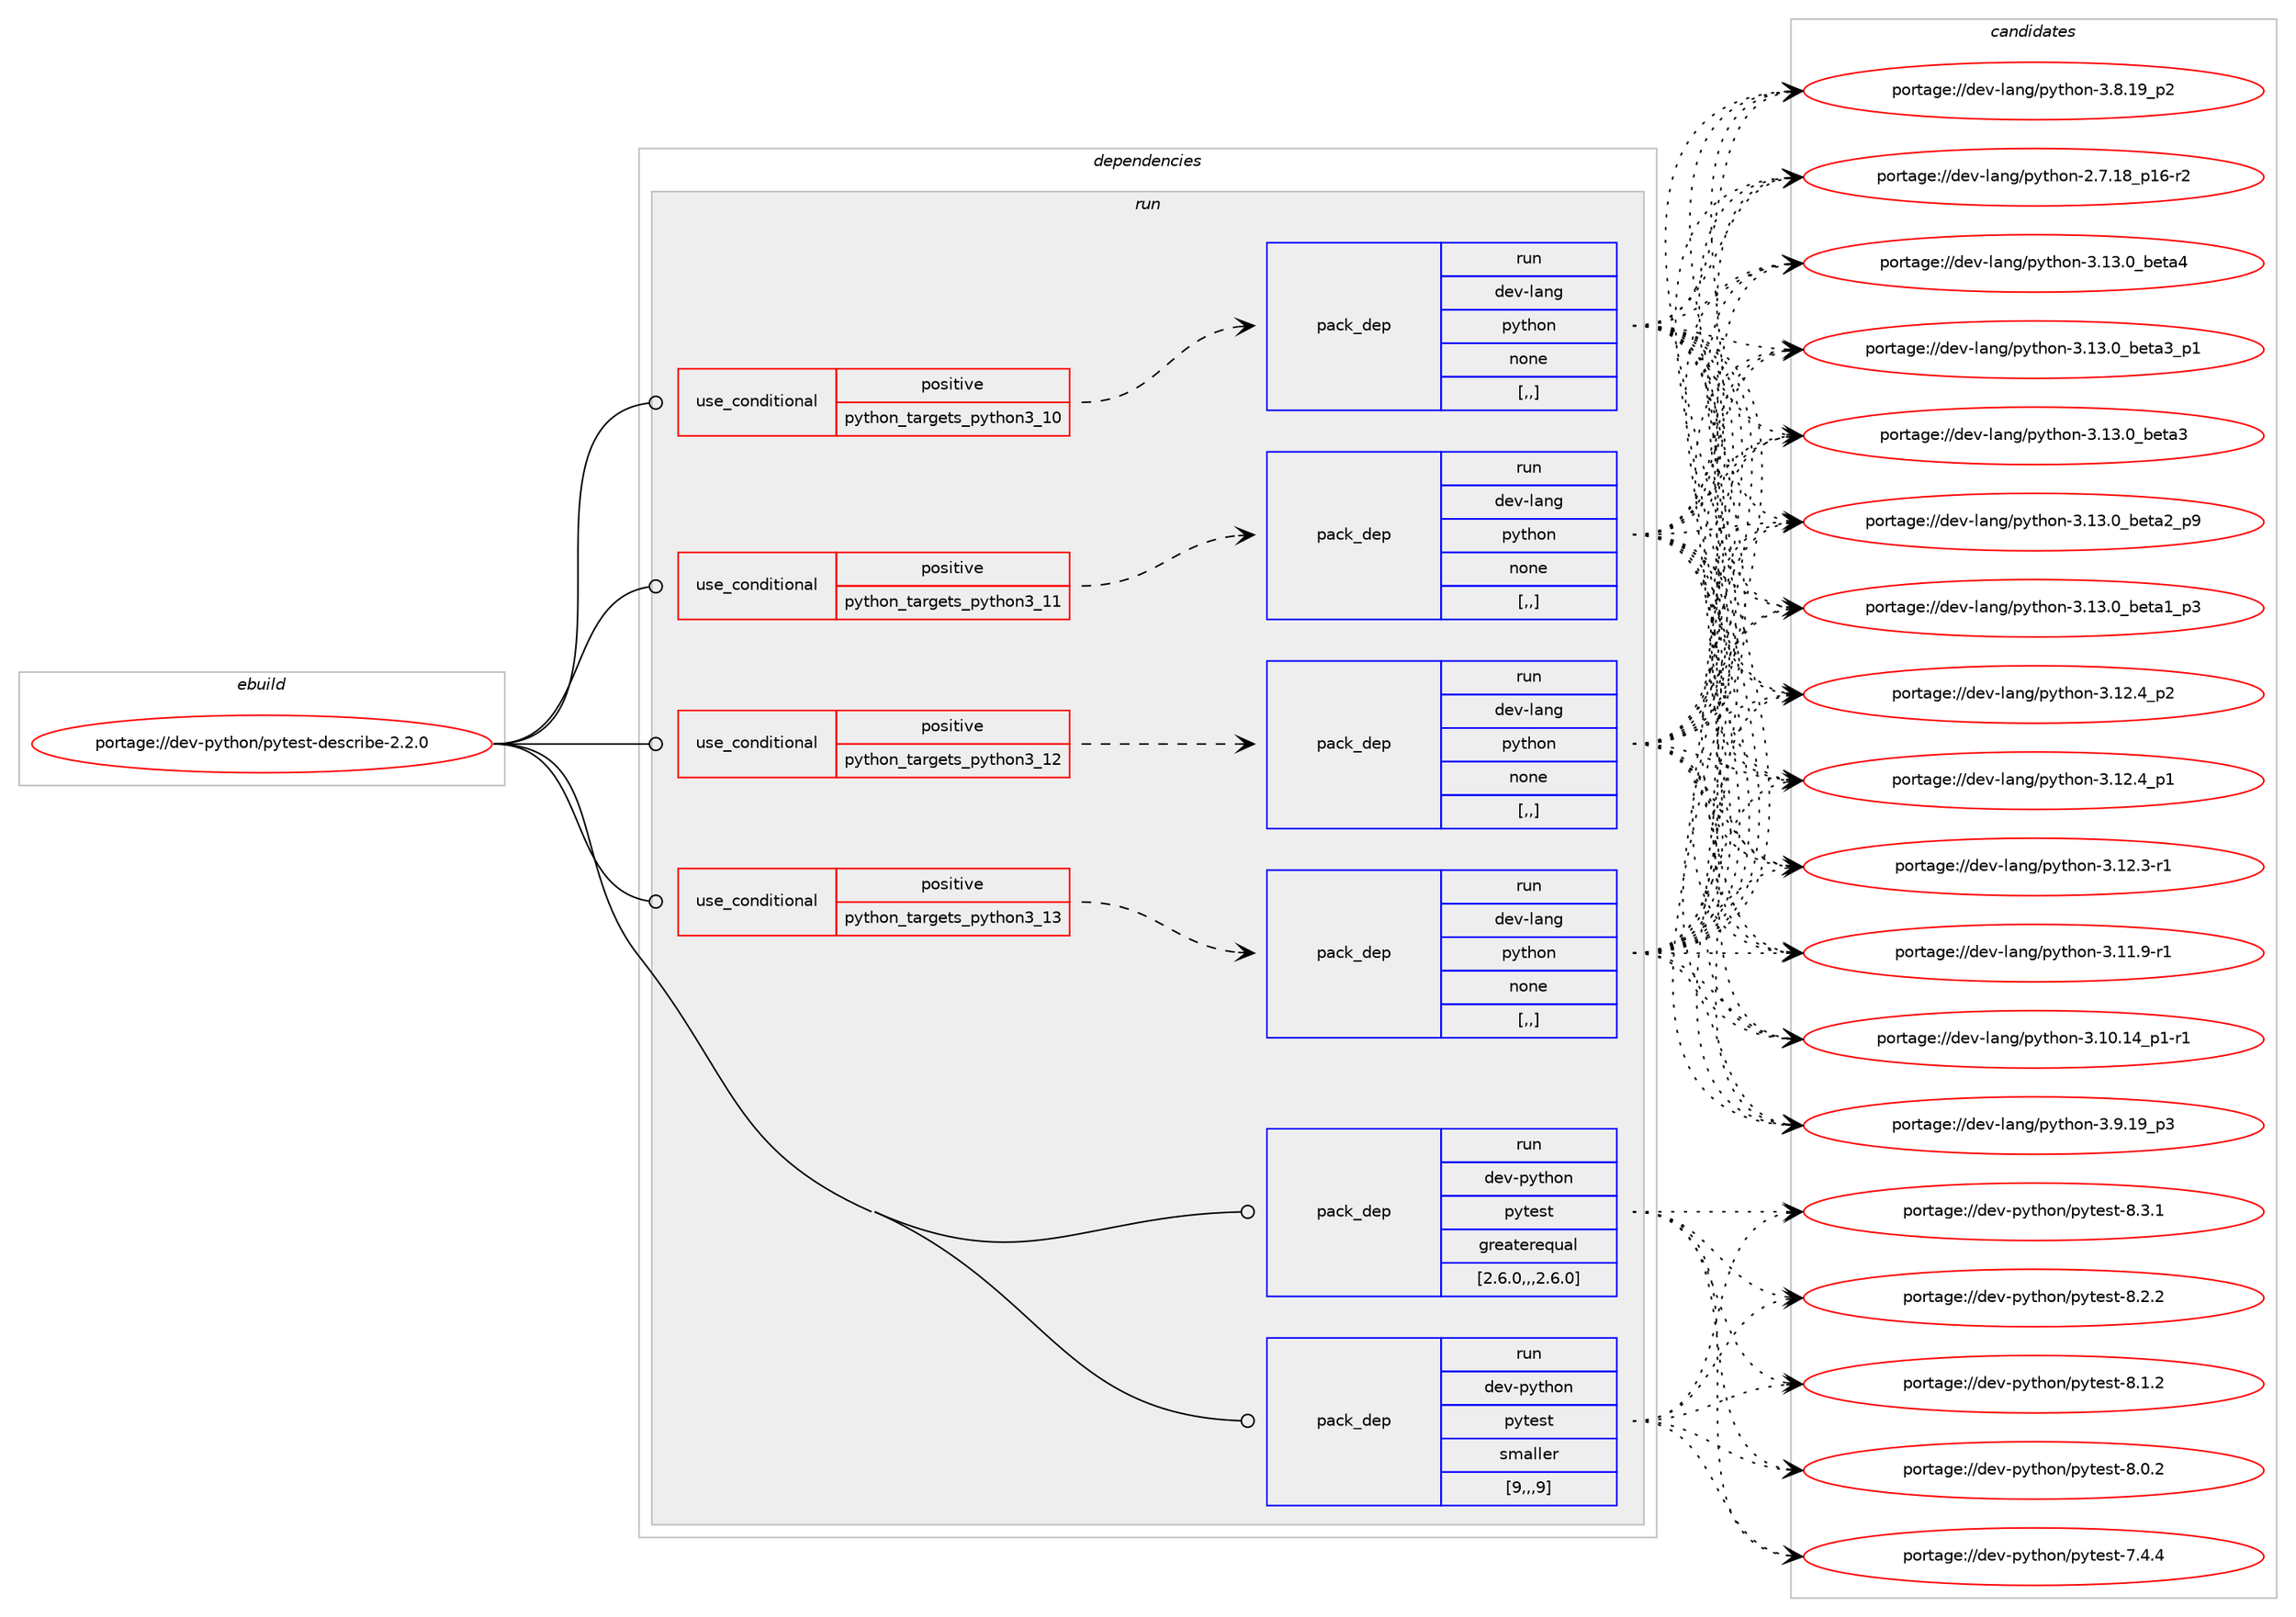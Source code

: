 digraph prolog {

# *************
# Graph options
# *************

newrank=true;
concentrate=true;
compound=true;
graph [rankdir=LR,fontname=Helvetica,fontsize=10,ranksep=1.5];#, ranksep=2.5, nodesep=0.2];
edge  [arrowhead=vee];
node  [fontname=Helvetica,fontsize=10];

# **********
# The ebuild
# **********

subgraph cluster_leftcol {
color=gray;
label=<<i>ebuild</i>>;
id [label="portage://dev-python/pytest-describe-2.2.0", color=red, width=4, href="../dev-python/pytest-describe-2.2.0.svg"];
}

# ****************
# The dependencies
# ****************

subgraph cluster_midcol {
color=gray;
label=<<i>dependencies</i>>;
subgraph cluster_compile {
fillcolor="#eeeeee";
style=filled;
label=<<i>compile</i>>;
}
subgraph cluster_compileandrun {
fillcolor="#eeeeee";
style=filled;
label=<<i>compile and run</i>>;
}
subgraph cluster_run {
fillcolor="#eeeeee";
style=filled;
label=<<i>run</i>>;
subgraph cond38193 {
dependency159816 [label=<<TABLE BORDER="0" CELLBORDER="1" CELLSPACING="0" CELLPADDING="4"><TR><TD ROWSPAN="3" CELLPADDING="10">use_conditional</TD></TR><TR><TD>positive</TD></TR><TR><TD>python_targets_python3_10</TD></TR></TABLE>>, shape=none, color=red];
subgraph pack120350 {
dependency159817 [label=<<TABLE BORDER="0" CELLBORDER="1" CELLSPACING="0" CELLPADDING="4" WIDTH="220"><TR><TD ROWSPAN="6" CELLPADDING="30">pack_dep</TD></TR><TR><TD WIDTH="110">run</TD></TR><TR><TD>dev-lang</TD></TR><TR><TD>python</TD></TR><TR><TD>none</TD></TR><TR><TD>[,,]</TD></TR></TABLE>>, shape=none, color=blue];
}
dependency159816:e -> dependency159817:w [weight=20,style="dashed",arrowhead="vee"];
}
id:e -> dependency159816:w [weight=20,style="solid",arrowhead="odot"];
subgraph cond38194 {
dependency159818 [label=<<TABLE BORDER="0" CELLBORDER="1" CELLSPACING="0" CELLPADDING="4"><TR><TD ROWSPAN="3" CELLPADDING="10">use_conditional</TD></TR><TR><TD>positive</TD></TR><TR><TD>python_targets_python3_11</TD></TR></TABLE>>, shape=none, color=red];
subgraph pack120351 {
dependency159819 [label=<<TABLE BORDER="0" CELLBORDER="1" CELLSPACING="0" CELLPADDING="4" WIDTH="220"><TR><TD ROWSPAN="6" CELLPADDING="30">pack_dep</TD></TR><TR><TD WIDTH="110">run</TD></TR><TR><TD>dev-lang</TD></TR><TR><TD>python</TD></TR><TR><TD>none</TD></TR><TR><TD>[,,]</TD></TR></TABLE>>, shape=none, color=blue];
}
dependency159818:e -> dependency159819:w [weight=20,style="dashed",arrowhead="vee"];
}
id:e -> dependency159818:w [weight=20,style="solid",arrowhead="odot"];
subgraph cond38195 {
dependency159820 [label=<<TABLE BORDER="0" CELLBORDER="1" CELLSPACING="0" CELLPADDING="4"><TR><TD ROWSPAN="3" CELLPADDING="10">use_conditional</TD></TR><TR><TD>positive</TD></TR><TR><TD>python_targets_python3_12</TD></TR></TABLE>>, shape=none, color=red];
subgraph pack120352 {
dependency159821 [label=<<TABLE BORDER="0" CELLBORDER="1" CELLSPACING="0" CELLPADDING="4" WIDTH="220"><TR><TD ROWSPAN="6" CELLPADDING="30">pack_dep</TD></TR><TR><TD WIDTH="110">run</TD></TR><TR><TD>dev-lang</TD></TR><TR><TD>python</TD></TR><TR><TD>none</TD></TR><TR><TD>[,,]</TD></TR></TABLE>>, shape=none, color=blue];
}
dependency159820:e -> dependency159821:w [weight=20,style="dashed",arrowhead="vee"];
}
id:e -> dependency159820:w [weight=20,style="solid",arrowhead="odot"];
subgraph cond38196 {
dependency159822 [label=<<TABLE BORDER="0" CELLBORDER="1" CELLSPACING="0" CELLPADDING="4"><TR><TD ROWSPAN="3" CELLPADDING="10">use_conditional</TD></TR><TR><TD>positive</TD></TR><TR><TD>python_targets_python3_13</TD></TR></TABLE>>, shape=none, color=red];
subgraph pack120353 {
dependency159823 [label=<<TABLE BORDER="0" CELLBORDER="1" CELLSPACING="0" CELLPADDING="4" WIDTH="220"><TR><TD ROWSPAN="6" CELLPADDING="30">pack_dep</TD></TR><TR><TD WIDTH="110">run</TD></TR><TR><TD>dev-lang</TD></TR><TR><TD>python</TD></TR><TR><TD>none</TD></TR><TR><TD>[,,]</TD></TR></TABLE>>, shape=none, color=blue];
}
dependency159822:e -> dependency159823:w [weight=20,style="dashed",arrowhead="vee"];
}
id:e -> dependency159822:w [weight=20,style="solid",arrowhead="odot"];
subgraph pack120354 {
dependency159824 [label=<<TABLE BORDER="0" CELLBORDER="1" CELLSPACING="0" CELLPADDING="4" WIDTH="220"><TR><TD ROWSPAN="6" CELLPADDING="30">pack_dep</TD></TR><TR><TD WIDTH="110">run</TD></TR><TR><TD>dev-python</TD></TR><TR><TD>pytest</TD></TR><TR><TD>greaterequal</TD></TR><TR><TD>[2.6.0,,,2.6.0]</TD></TR></TABLE>>, shape=none, color=blue];
}
id:e -> dependency159824:w [weight=20,style="solid",arrowhead="odot"];
subgraph pack120355 {
dependency159825 [label=<<TABLE BORDER="0" CELLBORDER="1" CELLSPACING="0" CELLPADDING="4" WIDTH="220"><TR><TD ROWSPAN="6" CELLPADDING="30">pack_dep</TD></TR><TR><TD WIDTH="110">run</TD></TR><TR><TD>dev-python</TD></TR><TR><TD>pytest</TD></TR><TR><TD>smaller</TD></TR><TR><TD>[9,,,9]</TD></TR></TABLE>>, shape=none, color=blue];
}
id:e -> dependency159825:w [weight=20,style="solid",arrowhead="odot"];
}
}

# **************
# The candidates
# **************

subgraph cluster_choices {
rank=same;
color=gray;
label=<<i>candidates</i>>;

subgraph choice120350 {
color=black;
nodesep=1;
choice1001011184510897110103471121211161041111104551464951464895981011169752 [label="portage://dev-lang/python-3.13.0_beta4", color=red, width=4,href="../dev-lang/python-3.13.0_beta4.svg"];
choice10010111845108971101034711212111610411111045514649514648959810111697519511249 [label="portage://dev-lang/python-3.13.0_beta3_p1", color=red, width=4,href="../dev-lang/python-3.13.0_beta3_p1.svg"];
choice1001011184510897110103471121211161041111104551464951464895981011169751 [label="portage://dev-lang/python-3.13.0_beta3", color=red, width=4,href="../dev-lang/python-3.13.0_beta3.svg"];
choice10010111845108971101034711212111610411111045514649514648959810111697509511257 [label="portage://dev-lang/python-3.13.0_beta2_p9", color=red, width=4,href="../dev-lang/python-3.13.0_beta2_p9.svg"];
choice10010111845108971101034711212111610411111045514649514648959810111697499511251 [label="portage://dev-lang/python-3.13.0_beta1_p3", color=red, width=4,href="../dev-lang/python-3.13.0_beta1_p3.svg"];
choice100101118451089711010347112121116104111110455146495046529511250 [label="portage://dev-lang/python-3.12.4_p2", color=red, width=4,href="../dev-lang/python-3.12.4_p2.svg"];
choice100101118451089711010347112121116104111110455146495046529511249 [label="portage://dev-lang/python-3.12.4_p1", color=red, width=4,href="../dev-lang/python-3.12.4_p1.svg"];
choice100101118451089711010347112121116104111110455146495046514511449 [label="portage://dev-lang/python-3.12.3-r1", color=red, width=4,href="../dev-lang/python-3.12.3-r1.svg"];
choice100101118451089711010347112121116104111110455146494946574511449 [label="portage://dev-lang/python-3.11.9-r1", color=red, width=4,href="../dev-lang/python-3.11.9-r1.svg"];
choice100101118451089711010347112121116104111110455146494846495295112494511449 [label="portage://dev-lang/python-3.10.14_p1-r1", color=red, width=4,href="../dev-lang/python-3.10.14_p1-r1.svg"];
choice100101118451089711010347112121116104111110455146574649579511251 [label="portage://dev-lang/python-3.9.19_p3", color=red, width=4,href="../dev-lang/python-3.9.19_p3.svg"];
choice100101118451089711010347112121116104111110455146564649579511250 [label="portage://dev-lang/python-3.8.19_p2", color=red, width=4,href="../dev-lang/python-3.8.19_p2.svg"];
choice100101118451089711010347112121116104111110455046554649569511249544511450 [label="portage://dev-lang/python-2.7.18_p16-r2", color=red, width=4,href="../dev-lang/python-2.7.18_p16-r2.svg"];
dependency159817:e -> choice1001011184510897110103471121211161041111104551464951464895981011169752:w [style=dotted,weight="100"];
dependency159817:e -> choice10010111845108971101034711212111610411111045514649514648959810111697519511249:w [style=dotted,weight="100"];
dependency159817:e -> choice1001011184510897110103471121211161041111104551464951464895981011169751:w [style=dotted,weight="100"];
dependency159817:e -> choice10010111845108971101034711212111610411111045514649514648959810111697509511257:w [style=dotted,weight="100"];
dependency159817:e -> choice10010111845108971101034711212111610411111045514649514648959810111697499511251:w [style=dotted,weight="100"];
dependency159817:e -> choice100101118451089711010347112121116104111110455146495046529511250:w [style=dotted,weight="100"];
dependency159817:e -> choice100101118451089711010347112121116104111110455146495046529511249:w [style=dotted,weight="100"];
dependency159817:e -> choice100101118451089711010347112121116104111110455146495046514511449:w [style=dotted,weight="100"];
dependency159817:e -> choice100101118451089711010347112121116104111110455146494946574511449:w [style=dotted,weight="100"];
dependency159817:e -> choice100101118451089711010347112121116104111110455146494846495295112494511449:w [style=dotted,weight="100"];
dependency159817:e -> choice100101118451089711010347112121116104111110455146574649579511251:w [style=dotted,weight="100"];
dependency159817:e -> choice100101118451089711010347112121116104111110455146564649579511250:w [style=dotted,weight="100"];
dependency159817:e -> choice100101118451089711010347112121116104111110455046554649569511249544511450:w [style=dotted,weight="100"];
}
subgraph choice120351 {
color=black;
nodesep=1;
choice1001011184510897110103471121211161041111104551464951464895981011169752 [label="portage://dev-lang/python-3.13.0_beta4", color=red, width=4,href="../dev-lang/python-3.13.0_beta4.svg"];
choice10010111845108971101034711212111610411111045514649514648959810111697519511249 [label="portage://dev-lang/python-3.13.0_beta3_p1", color=red, width=4,href="../dev-lang/python-3.13.0_beta3_p1.svg"];
choice1001011184510897110103471121211161041111104551464951464895981011169751 [label="portage://dev-lang/python-3.13.0_beta3", color=red, width=4,href="../dev-lang/python-3.13.0_beta3.svg"];
choice10010111845108971101034711212111610411111045514649514648959810111697509511257 [label="portage://dev-lang/python-3.13.0_beta2_p9", color=red, width=4,href="../dev-lang/python-3.13.0_beta2_p9.svg"];
choice10010111845108971101034711212111610411111045514649514648959810111697499511251 [label="portage://dev-lang/python-3.13.0_beta1_p3", color=red, width=4,href="../dev-lang/python-3.13.0_beta1_p3.svg"];
choice100101118451089711010347112121116104111110455146495046529511250 [label="portage://dev-lang/python-3.12.4_p2", color=red, width=4,href="../dev-lang/python-3.12.4_p2.svg"];
choice100101118451089711010347112121116104111110455146495046529511249 [label="portage://dev-lang/python-3.12.4_p1", color=red, width=4,href="../dev-lang/python-3.12.4_p1.svg"];
choice100101118451089711010347112121116104111110455146495046514511449 [label="portage://dev-lang/python-3.12.3-r1", color=red, width=4,href="../dev-lang/python-3.12.3-r1.svg"];
choice100101118451089711010347112121116104111110455146494946574511449 [label="portage://dev-lang/python-3.11.9-r1", color=red, width=4,href="../dev-lang/python-3.11.9-r1.svg"];
choice100101118451089711010347112121116104111110455146494846495295112494511449 [label="portage://dev-lang/python-3.10.14_p1-r1", color=red, width=4,href="../dev-lang/python-3.10.14_p1-r1.svg"];
choice100101118451089711010347112121116104111110455146574649579511251 [label="portage://dev-lang/python-3.9.19_p3", color=red, width=4,href="../dev-lang/python-3.9.19_p3.svg"];
choice100101118451089711010347112121116104111110455146564649579511250 [label="portage://dev-lang/python-3.8.19_p2", color=red, width=4,href="../dev-lang/python-3.8.19_p2.svg"];
choice100101118451089711010347112121116104111110455046554649569511249544511450 [label="portage://dev-lang/python-2.7.18_p16-r2", color=red, width=4,href="../dev-lang/python-2.7.18_p16-r2.svg"];
dependency159819:e -> choice1001011184510897110103471121211161041111104551464951464895981011169752:w [style=dotted,weight="100"];
dependency159819:e -> choice10010111845108971101034711212111610411111045514649514648959810111697519511249:w [style=dotted,weight="100"];
dependency159819:e -> choice1001011184510897110103471121211161041111104551464951464895981011169751:w [style=dotted,weight="100"];
dependency159819:e -> choice10010111845108971101034711212111610411111045514649514648959810111697509511257:w [style=dotted,weight="100"];
dependency159819:e -> choice10010111845108971101034711212111610411111045514649514648959810111697499511251:w [style=dotted,weight="100"];
dependency159819:e -> choice100101118451089711010347112121116104111110455146495046529511250:w [style=dotted,weight="100"];
dependency159819:e -> choice100101118451089711010347112121116104111110455146495046529511249:w [style=dotted,weight="100"];
dependency159819:e -> choice100101118451089711010347112121116104111110455146495046514511449:w [style=dotted,weight="100"];
dependency159819:e -> choice100101118451089711010347112121116104111110455146494946574511449:w [style=dotted,weight="100"];
dependency159819:e -> choice100101118451089711010347112121116104111110455146494846495295112494511449:w [style=dotted,weight="100"];
dependency159819:e -> choice100101118451089711010347112121116104111110455146574649579511251:w [style=dotted,weight="100"];
dependency159819:e -> choice100101118451089711010347112121116104111110455146564649579511250:w [style=dotted,weight="100"];
dependency159819:e -> choice100101118451089711010347112121116104111110455046554649569511249544511450:w [style=dotted,weight="100"];
}
subgraph choice120352 {
color=black;
nodesep=1;
choice1001011184510897110103471121211161041111104551464951464895981011169752 [label="portage://dev-lang/python-3.13.0_beta4", color=red, width=4,href="../dev-lang/python-3.13.0_beta4.svg"];
choice10010111845108971101034711212111610411111045514649514648959810111697519511249 [label="portage://dev-lang/python-3.13.0_beta3_p1", color=red, width=4,href="../dev-lang/python-3.13.0_beta3_p1.svg"];
choice1001011184510897110103471121211161041111104551464951464895981011169751 [label="portage://dev-lang/python-3.13.0_beta3", color=red, width=4,href="../dev-lang/python-3.13.0_beta3.svg"];
choice10010111845108971101034711212111610411111045514649514648959810111697509511257 [label="portage://dev-lang/python-3.13.0_beta2_p9", color=red, width=4,href="../dev-lang/python-3.13.0_beta2_p9.svg"];
choice10010111845108971101034711212111610411111045514649514648959810111697499511251 [label="portage://dev-lang/python-3.13.0_beta1_p3", color=red, width=4,href="../dev-lang/python-3.13.0_beta1_p3.svg"];
choice100101118451089711010347112121116104111110455146495046529511250 [label="portage://dev-lang/python-3.12.4_p2", color=red, width=4,href="../dev-lang/python-3.12.4_p2.svg"];
choice100101118451089711010347112121116104111110455146495046529511249 [label="portage://dev-lang/python-3.12.4_p1", color=red, width=4,href="../dev-lang/python-3.12.4_p1.svg"];
choice100101118451089711010347112121116104111110455146495046514511449 [label="portage://dev-lang/python-3.12.3-r1", color=red, width=4,href="../dev-lang/python-3.12.3-r1.svg"];
choice100101118451089711010347112121116104111110455146494946574511449 [label="portage://dev-lang/python-3.11.9-r1", color=red, width=4,href="../dev-lang/python-3.11.9-r1.svg"];
choice100101118451089711010347112121116104111110455146494846495295112494511449 [label="portage://dev-lang/python-3.10.14_p1-r1", color=red, width=4,href="../dev-lang/python-3.10.14_p1-r1.svg"];
choice100101118451089711010347112121116104111110455146574649579511251 [label="portage://dev-lang/python-3.9.19_p3", color=red, width=4,href="../dev-lang/python-3.9.19_p3.svg"];
choice100101118451089711010347112121116104111110455146564649579511250 [label="portage://dev-lang/python-3.8.19_p2", color=red, width=4,href="../dev-lang/python-3.8.19_p2.svg"];
choice100101118451089711010347112121116104111110455046554649569511249544511450 [label="portage://dev-lang/python-2.7.18_p16-r2", color=red, width=4,href="../dev-lang/python-2.7.18_p16-r2.svg"];
dependency159821:e -> choice1001011184510897110103471121211161041111104551464951464895981011169752:w [style=dotted,weight="100"];
dependency159821:e -> choice10010111845108971101034711212111610411111045514649514648959810111697519511249:w [style=dotted,weight="100"];
dependency159821:e -> choice1001011184510897110103471121211161041111104551464951464895981011169751:w [style=dotted,weight="100"];
dependency159821:e -> choice10010111845108971101034711212111610411111045514649514648959810111697509511257:w [style=dotted,weight="100"];
dependency159821:e -> choice10010111845108971101034711212111610411111045514649514648959810111697499511251:w [style=dotted,weight="100"];
dependency159821:e -> choice100101118451089711010347112121116104111110455146495046529511250:w [style=dotted,weight="100"];
dependency159821:e -> choice100101118451089711010347112121116104111110455146495046529511249:w [style=dotted,weight="100"];
dependency159821:e -> choice100101118451089711010347112121116104111110455146495046514511449:w [style=dotted,weight="100"];
dependency159821:e -> choice100101118451089711010347112121116104111110455146494946574511449:w [style=dotted,weight="100"];
dependency159821:e -> choice100101118451089711010347112121116104111110455146494846495295112494511449:w [style=dotted,weight="100"];
dependency159821:e -> choice100101118451089711010347112121116104111110455146574649579511251:w [style=dotted,weight="100"];
dependency159821:e -> choice100101118451089711010347112121116104111110455146564649579511250:w [style=dotted,weight="100"];
dependency159821:e -> choice100101118451089711010347112121116104111110455046554649569511249544511450:w [style=dotted,weight="100"];
}
subgraph choice120353 {
color=black;
nodesep=1;
choice1001011184510897110103471121211161041111104551464951464895981011169752 [label="portage://dev-lang/python-3.13.0_beta4", color=red, width=4,href="../dev-lang/python-3.13.0_beta4.svg"];
choice10010111845108971101034711212111610411111045514649514648959810111697519511249 [label="portage://dev-lang/python-3.13.0_beta3_p1", color=red, width=4,href="../dev-lang/python-3.13.0_beta3_p1.svg"];
choice1001011184510897110103471121211161041111104551464951464895981011169751 [label="portage://dev-lang/python-3.13.0_beta3", color=red, width=4,href="../dev-lang/python-3.13.0_beta3.svg"];
choice10010111845108971101034711212111610411111045514649514648959810111697509511257 [label="portage://dev-lang/python-3.13.0_beta2_p9", color=red, width=4,href="../dev-lang/python-3.13.0_beta2_p9.svg"];
choice10010111845108971101034711212111610411111045514649514648959810111697499511251 [label="portage://dev-lang/python-3.13.0_beta1_p3", color=red, width=4,href="../dev-lang/python-3.13.0_beta1_p3.svg"];
choice100101118451089711010347112121116104111110455146495046529511250 [label="portage://dev-lang/python-3.12.4_p2", color=red, width=4,href="../dev-lang/python-3.12.4_p2.svg"];
choice100101118451089711010347112121116104111110455146495046529511249 [label="portage://dev-lang/python-3.12.4_p1", color=red, width=4,href="../dev-lang/python-3.12.4_p1.svg"];
choice100101118451089711010347112121116104111110455146495046514511449 [label="portage://dev-lang/python-3.12.3-r1", color=red, width=4,href="../dev-lang/python-3.12.3-r1.svg"];
choice100101118451089711010347112121116104111110455146494946574511449 [label="portage://dev-lang/python-3.11.9-r1", color=red, width=4,href="../dev-lang/python-3.11.9-r1.svg"];
choice100101118451089711010347112121116104111110455146494846495295112494511449 [label="portage://dev-lang/python-3.10.14_p1-r1", color=red, width=4,href="../dev-lang/python-3.10.14_p1-r1.svg"];
choice100101118451089711010347112121116104111110455146574649579511251 [label="portage://dev-lang/python-3.9.19_p3", color=red, width=4,href="../dev-lang/python-3.9.19_p3.svg"];
choice100101118451089711010347112121116104111110455146564649579511250 [label="portage://dev-lang/python-3.8.19_p2", color=red, width=4,href="../dev-lang/python-3.8.19_p2.svg"];
choice100101118451089711010347112121116104111110455046554649569511249544511450 [label="portage://dev-lang/python-2.7.18_p16-r2", color=red, width=4,href="../dev-lang/python-2.7.18_p16-r2.svg"];
dependency159823:e -> choice1001011184510897110103471121211161041111104551464951464895981011169752:w [style=dotted,weight="100"];
dependency159823:e -> choice10010111845108971101034711212111610411111045514649514648959810111697519511249:w [style=dotted,weight="100"];
dependency159823:e -> choice1001011184510897110103471121211161041111104551464951464895981011169751:w [style=dotted,weight="100"];
dependency159823:e -> choice10010111845108971101034711212111610411111045514649514648959810111697509511257:w [style=dotted,weight="100"];
dependency159823:e -> choice10010111845108971101034711212111610411111045514649514648959810111697499511251:w [style=dotted,weight="100"];
dependency159823:e -> choice100101118451089711010347112121116104111110455146495046529511250:w [style=dotted,weight="100"];
dependency159823:e -> choice100101118451089711010347112121116104111110455146495046529511249:w [style=dotted,weight="100"];
dependency159823:e -> choice100101118451089711010347112121116104111110455146495046514511449:w [style=dotted,weight="100"];
dependency159823:e -> choice100101118451089711010347112121116104111110455146494946574511449:w [style=dotted,weight="100"];
dependency159823:e -> choice100101118451089711010347112121116104111110455146494846495295112494511449:w [style=dotted,weight="100"];
dependency159823:e -> choice100101118451089711010347112121116104111110455146574649579511251:w [style=dotted,weight="100"];
dependency159823:e -> choice100101118451089711010347112121116104111110455146564649579511250:w [style=dotted,weight="100"];
dependency159823:e -> choice100101118451089711010347112121116104111110455046554649569511249544511450:w [style=dotted,weight="100"];
}
subgraph choice120354 {
color=black;
nodesep=1;
choice1001011184511212111610411111047112121116101115116455646514649 [label="portage://dev-python/pytest-8.3.1", color=red, width=4,href="../dev-python/pytest-8.3.1.svg"];
choice1001011184511212111610411111047112121116101115116455646504650 [label="portage://dev-python/pytest-8.2.2", color=red, width=4,href="../dev-python/pytest-8.2.2.svg"];
choice1001011184511212111610411111047112121116101115116455646494650 [label="portage://dev-python/pytest-8.1.2", color=red, width=4,href="../dev-python/pytest-8.1.2.svg"];
choice1001011184511212111610411111047112121116101115116455646484650 [label="portage://dev-python/pytest-8.0.2", color=red, width=4,href="../dev-python/pytest-8.0.2.svg"];
choice1001011184511212111610411111047112121116101115116455546524652 [label="portage://dev-python/pytest-7.4.4", color=red, width=4,href="../dev-python/pytest-7.4.4.svg"];
dependency159824:e -> choice1001011184511212111610411111047112121116101115116455646514649:w [style=dotted,weight="100"];
dependency159824:e -> choice1001011184511212111610411111047112121116101115116455646504650:w [style=dotted,weight="100"];
dependency159824:e -> choice1001011184511212111610411111047112121116101115116455646494650:w [style=dotted,weight="100"];
dependency159824:e -> choice1001011184511212111610411111047112121116101115116455646484650:w [style=dotted,weight="100"];
dependency159824:e -> choice1001011184511212111610411111047112121116101115116455546524652:w [style=dotted,weight="100"];
}
subgraph choice120355 {
color=black;
nodesep=1;
choice1001011184511212111610411111047112121116101115116455646514649 [label="portage://dev-python/pytest-8.3.1", color=red, width=4,href="../dev-python/pytest-8.3.1.svg"];
choice1001011184511212111610411111047112121116101115116455646504650 [label="portage://dev-python/pytest-8.2.2", color=red, width=4,href="../dev-python/pytest-8.2.2.svg"];
choice1001011184511212111610411111047112121116101115116455646494650 [label="portage://dev-python/pytest-8.1.2", color=red, width=4,href="../dev-python/pytest-8.1.2.svg"];
choice1001011184511212111610411111047112121116101115116455646484650 [label="portage://dev-python/pytest-8.0.2", color=red, width=4,href="../dev-python/pytest-8.0.2.svg"];
choice1001011184511212111610411111047112121116101115116455546524652 [label="portage://dev-python/pytest-7.4.4", color=red, width=4,href="../dev-python/pytest-7.4.4.svg"];
dependency159825:e -> choice1001011184511212111610411111047112121116101115116455646514649:w [style=dotted,weight="100"];
dependency159825:e -> choice1001011184511212111610411111047112121116101115116455646504650:w [style=dotted,weight="100"];
dependency159825:e -> choice1001011184511212111610411111047112121116101115116455646494650:w [style=dotted,weight="100"];
dependency159825:e -> choice1001011184511212111610411111047112121116101115116455646484650:w [style=dotted,weight="100"];
dependency159825:e -> choice1001011184511212111610411111047112121116101115116455546524652:w [style=dotted,weight="100"];
}
}

}
